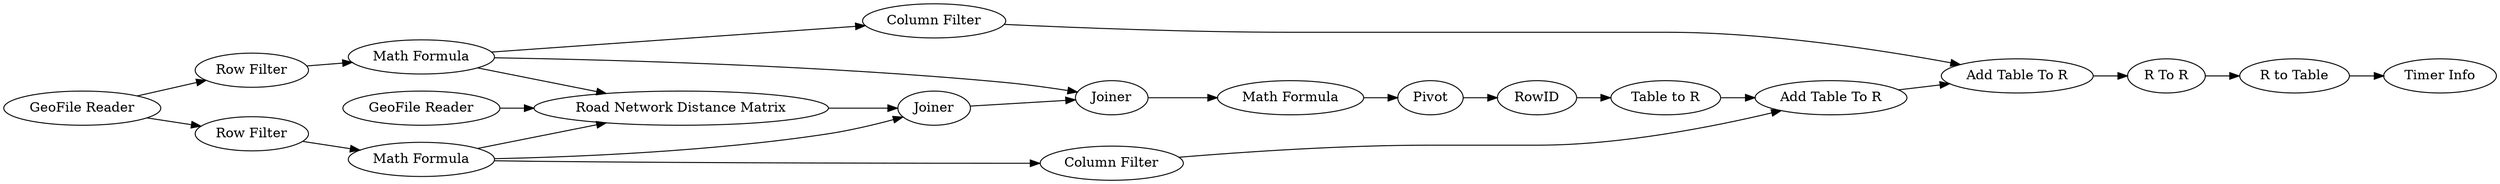 digraph {
	12 -> 15
	5 -> 8
	7 -> 8
	14 -> 17
	8 -> 9
	4 -> 6
	1 -> 4
	18 -> 19
	17 -> 18
	11 -> 12
	10 -> 11
	5 -> 7
	15 -> 16
	3 -> 5
	13 -> 16
	5 -> 13
	2 -> 7
	6 -> 7
	6 -> 14
	19 -> 20
	9 -> 10
	6 -> 9
	16 -> 17
	1 -> 3
	7 [label="Road Network Distance Matrix"]
	9 [label=Joiner]
	18 [label="R To R"]
	8 [label=Joiner]
	17 [label="Add Table To R"]
	3 [label="Row Filter"]
	19 [label="R to Table"]
	6 [label="Math Formula"]
	15 [label="Table to R"]
	12 [label=RowID]
	10 [label="Math Formula"]
	16 [label="Add Table To R"]
	1 [label="GeoFile Reader"]
	11 [label=Pivot]
	4 [label="Row Filter"]
	14 [label="Column Filter"]
	5 [label="Math Formula"]
	13 [label="Column Filter"]
	20 [label="Timer Info"]
	2 [label="GeoFile Reader"]
	rankdir=LR
}
